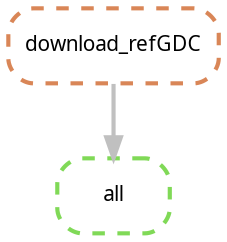 digraph snakemake_dag {
    graph[bgcolor=white, margin=0];
    node[shape=box, style=rounded, fontname=sans,                 fontsize=10, penwidth=2];
    edge[penwidth=2, color=grey];
	0[label = "all", color = "0.28 0.6 0.85", style="rounded,dashed"];
	1[label = "download_refGDC", color = "0.06 0.6 0.85", style="rounded,dashed"];
	1 -> 0
}            
